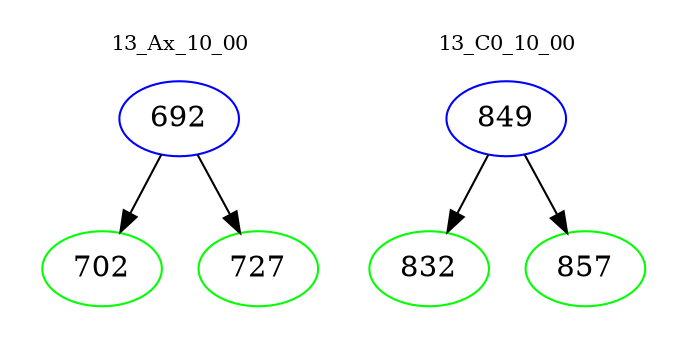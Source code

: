 digraph{
subgraph cluster_0 {
color = white
label = "13_Ax_10_00";
fontsize=10;
T0_692 [label="692", color="blue"]
T0_692 -> T0_702 [color="black"]
T0_702 [label="702", color="green"]
T0_692 -> T0_727 [color="black"]
T0_727 [label="727", color="green"]
}
subgraph cluster_1 {
color = white
label = "13_C0_10_00";
fontsize=10;
T1_849 [label="849", color="blue"]
T1_849 -> T1_832 [color="black"]
T1_832 [label="832", color="green"]
T1_849 -> T1_857 [color="black"]
T1_857 [label="857", color="green"]
}
}
